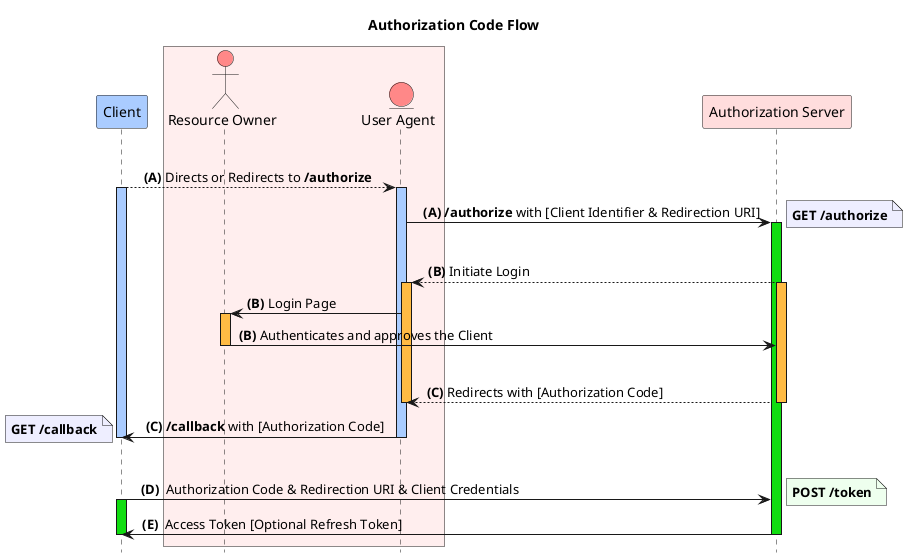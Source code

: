 @startuml

title Authorization Code Flow
hide footbox
skinparam {
  ParticipantPadding 5
  BoxPadding 5
}

participant "Client"                as CL       #ACF
box #FEE
actor       "Resource Owner"        as RO       #F88
entity      "User Agent"            as UA       #F88
end box
participant "Authorization Server"  as AS       #FDD

|||
CL-->UA:   <b>   (A)</b> Directs or Redirects to <b>/authorize</b>
activate CL #ACF
activate UA #ACF
UA->AS:   <b>   (A) <b>/authorize</b> with [Client Identifier & Redirection URI]
note right #EEF: <b>GET /authorize</b>

activate AS #1D1
|||
UA<--AS: <b>(B)</b> Initiate Login
activate UA #FB4
activate AS #FB4
UA->RO: <b>(B)</b> Login Page
activate RO #FB4
RO->AS: <b>  (B)</b> Authenticates and approves the Client
deactivate RO

|||
UA<--AS: <b> (C)</b> Redirects with [Authorization Code]
deactivate AS
deactivate UA
CL<-UA: <b>  (C)</b> <b>/callback</b> with [Authorization Code]
note left #EEF: <b>GET /callback</b>
deactivate UA
deactivate CL

|||
CL->AS: <b>  (D)</b>  Authorization Code & Redirection URI & Client Credentials
note right #EFE: <b>POST /token</b>
activate CL #1D1
CL<-AS: <b> (E)</b>  Access Token [Optional Refresh Token]
deactivate CL
deactivate AS

@enduml
